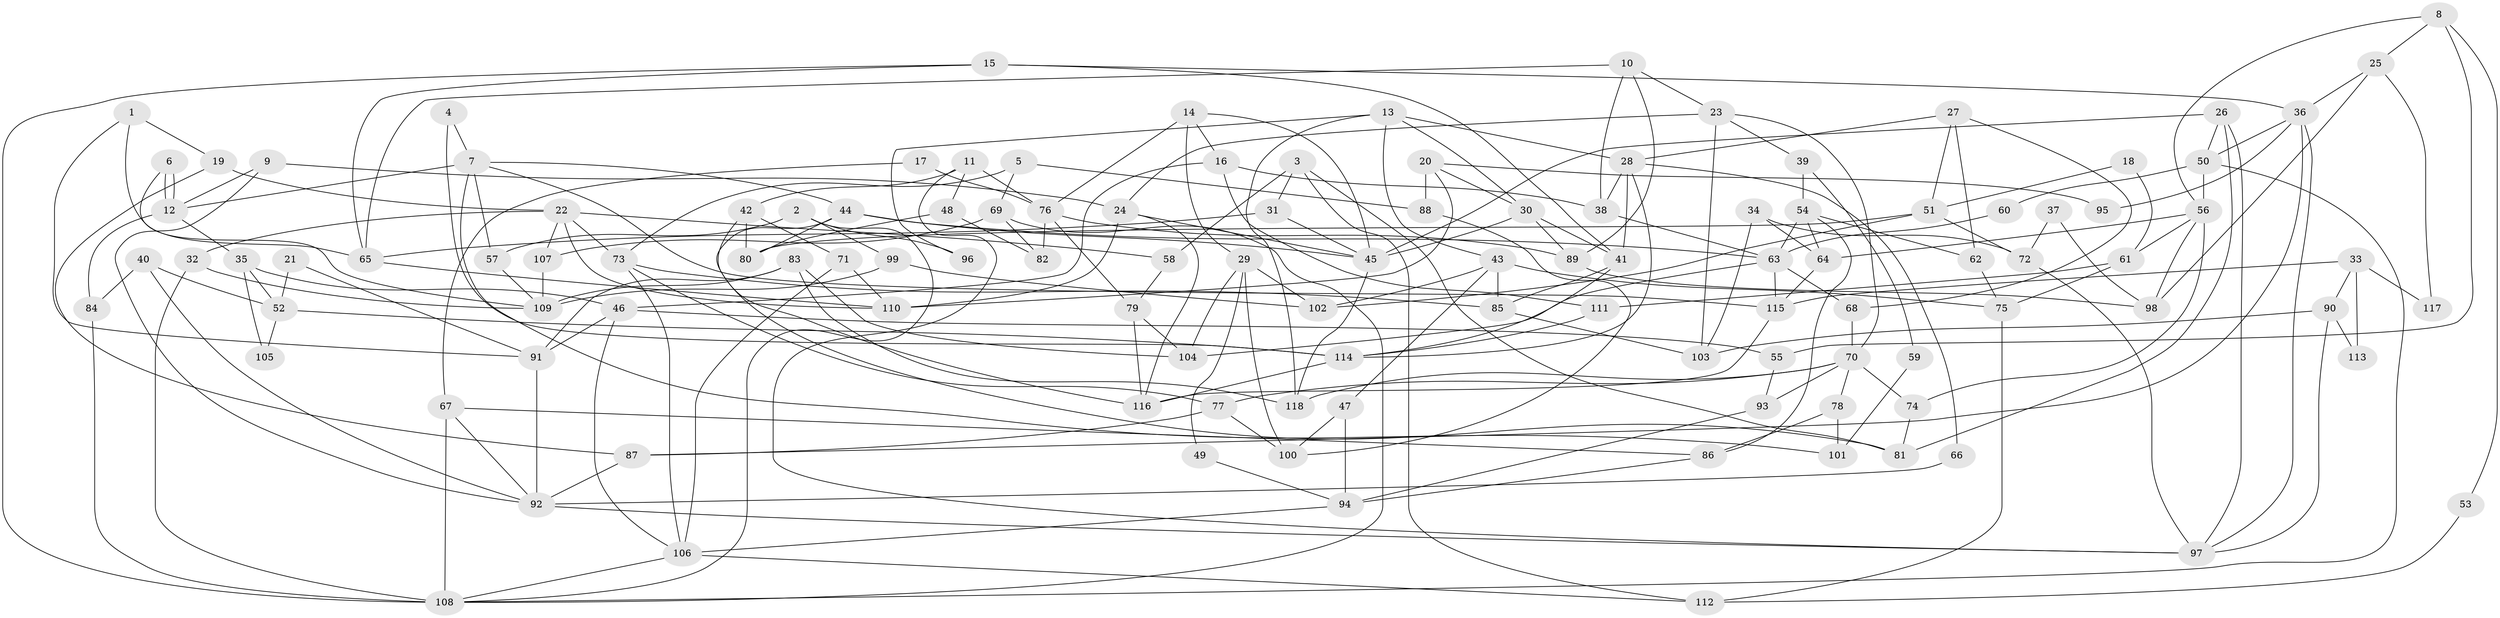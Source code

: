 // Generated by graph-tools (version 1.1) at 2025/50/03/09/25 03:50:01]
// undirected, 118 vertices, 236 edges
graph export_dot {
graph [start="1"]
  node [color=gray90,style=filled];
  1;
  2;
  3;
  4;
  5;
  6;
  7;
  8;
  9;
  10;
  11;
  12;
  13;
  14;
  15;
  16;
  17;
  18;
  19;
  20;
  21;
  22;
  23;
  24;
  25;
  26;
  27;
  28;
  29;
  30;
  31;
  32;
  33;
  34;
  35;
  36;
  37;
  38;
  39;
  40;
  41;
  42;
  43;
  44;
  45;
  46;
  47;
  48;
  49;
  50;
  51;
  52;
  53;
  54;
  55;
  56;
  57;
  58;
  59;
  60;
  61;
  62;
  63;
  64;
  65;
  66;
  67;
  68;
  69;
  70;
  71;
  72;
  73;
  74;
  75;
  76;
  77;
  78;
  79;
  80;
  81;
  82;
  83;
  84;
  85;
  86;
  87;
  88;
  89;
  90;
  91;
  92;
  93;
  94;
  95;
  96;
  97;
  98;
  99;
  100;
  101;
  102;
  103;
  104;
  105;
  106;
  107;
  108;
  109;
  110;
  111;
  112;
  113;
  114;
  115;
  116;
  117;
  118;
  1 -- 65;
  1 -- 19;
  1 -- 91;
  2 -- 57;
  2 -- 108;
  2 -- 96;
  2 -- 99;
  3 -- 58;
  3 -- 112;
  3 -- 31;
  3 -- 81;
  4 -- 114;
  4 -- 7;
  5 -- 73;
  5 -- 69;
  5 -- 88;
  6 -- 109;
  6 -- 12;
  6 -- 12;
  7 -- 115;
  7 -- 44;
  7 -- 12;
  7 -- 57;
  7 -- 101;
  8 -- 56;
  8 -- 55;
  8 -- 25;
  8 -- 53;
  9 -- 12;
  9 -- 24;
  9 -- 92;
  10 -- 23;
  10 -- 89;
  10 -- 38;
  10 -- 65;
  11 -- 76;
  11 -- 48;
  11 -- 42;
  11 -- 97;
  12 -- 35;
  12 -- 84;
  13 -- 43;
  13 -- 118;
  13 -- 28;
  13 -- 30;
  13 -- 96;
  14 -- 45;
  14 -- 16;
  14 -- 29;
  14 -- 76;
  15 -- 36;
  15 -- 65;
  15 -- 41;
  15 -- 108;
  16 -- 38;
  16 -- 46;
  16 -- 111;
  17 -- 76;
  17 -- 67;
  18 -- 51;
  18 -- 61;
  19 -- 87;
  19 -- 22;
  20 -- 30;
  20 -- 110;
  20 -- 88;
  20 -- 95;
  21 -- 52;
  21 -- 91;
  22 -- 73;
  22 -- 32;
  22 -- 58;
  22 -- 107;
  22 -- 110;
  23 -- 24;
  23 -- 103;
  23 -- 39;
  23 -- 70;
  24 -- 45;
  24 -- 110;
  24 -- 116;
  25 -- 36;
  25 -- 98;
  25 -- 117;
  26 -- 45;
  26 -- 97;
  26 -- 50;
  26 -- 81;
  27 -- 28;
  27 -- 68;
  27 -- 51;
  27 -- 62;
  28 -- 41;
  28 -- 38;
  28 -- 66;
  28 -- 114;
  29 -- 104;
  29 -- 49;
  29 -- 100;
  29 -- 102;
  30 -- 41;
  30 -- 45;
  30 -- 89;
  31 -- 45;
  31 -- 65;
  32 -- 108;
  32 -- 109;
  33 -- 115;
  33 -- 90;
  33 -- 113;
  33 -- 117;
  34 -- 72;
  34 -- 64;
  34 -- 103;
  35 -- 52;
  35 -- 46;
  35 -- 105;
  36 -- 50;
  36 -- 97;
  36 -- 87;
  36 -- 95;
  37 -- 72;
  37 -- 98;
  38 -- 63;
  39 -- 54;
  39 -- 59;
  40 -- 84;
  40 -- 92;
  40 -- 52;
  41 -- 85;
  41 -- 114;
  42 -- 116;
  42 -- 71;
  42 -- 80;
  43 -- 102;
  43 -- 47;
  43 -- 75;
  43 -- 85;
  44 -- 63;
  44 -- 81;
  44 -- 45;
  44 -- 80;
  45 -- 118;
  46 -- 91;
  46 -- 55;
  46 -- 106;
  47 -- 100;
  47 -- 94;
  48 -- 82;
  48 -- 80;
  49 -- 94;
  50 -- 108;
  50 -- 56;
  50 -- 60;
  51 -- 80;
  51 -- 72;
  51 -- 102;
  52 -- 114;
  52 -- 105;
  53 -- 112;
  54 -- 62;
  54 -- 63;
  54 -- 64;
  54 -- 86;
  55 -- 93;
  56 -- 98;
  56 -- 61;
  56 -- 64;
  56 -- 74;
  57 -- 109;
  58 -- 79;
  59 -- 101;
  60 -- 63;
  61 -- 111;
  61 -- 75;
  62 -- 75;
  63 -- 115;
  63 -- 68;
  63 -- 104;
  64 -- 115;
  65 -- 110;
  66 -- 92;
  67 -- 108;
  67 -- 92;
  67 -- 86;
  68 -- 70;
  69 -- 107;
  69 -- 108;
  69 -- 82;
  70 -- 74;
  70 -- 77;
  70 -- 78;
  70 -- 93;
  70 -- 118;
  71 -- 110;
  71 -- 106;
  72 -- 97;
  73 -- 77;
  73 -- 106;
  73 -- 85;
  74 -- 81;
  75 -- 112;
  76 -- 79;
  76 -- 82;
  76 -- 89;
  77 -- 100;
  77 -- 87;
  78 -- 86;
  78 -- 101;
  79 -- 116;
  79 -- 104;
  83 -- 91;
  83 -- 118;
  83 -- 104;
  83 -- 109;
  84 -- 108;
  85 -- 103;
  86 -- 94;
  87 -- 92;
  88 -- 100;
  89 -- 98;
  90 -- 103;
  90 -- 97;
  90 -- 113;
  91 -- 92;
  92 -- 97;
  93 -- 94;
  94 -- 106;
  99 -- 102;
  99 -- 109;
  106 -- 108;
  106 -- 112;
  107 -- 109;
  111 -- 114;
  114 -- 116;
  115 -- 116;
}
